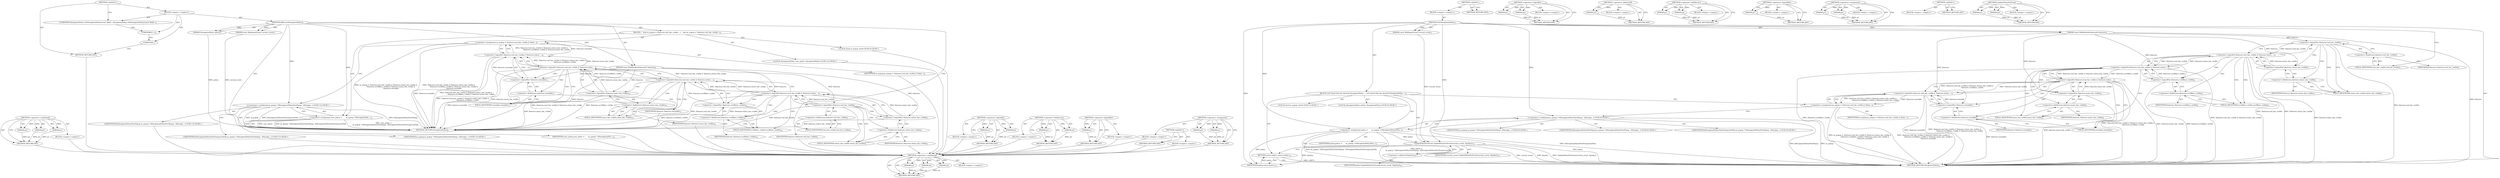 digraph "&lt;global&gt;" {
vulnerable_94 [label=<(METHOD,&lt;operator&gt;.conditional)>];
vulnerable_95 [label=<(PARAM,p1)>];
vulnerable_96 [label=<(PARAM,p2)>];
vulnerable_97 [label=<(PARAM,p3)>];
vulnerable_98 [label=<(BLOCK,&lt;empty&gt;,&lt;empty&gt;)>];
vulnerable_99 [label=<(METHOD_RETURN,ANY)>];
vulnerable_6 [label=<(METHOD,&lt;global&gt;)<SUB>1</SUB>>];
vulnerable_7 [label=<(BLOCK,&lt;empty&gt;,&lt;empty&gt;)<SUB>1</SUB>>];
vulnerable_8 [label=<(METHOD,GetNavigationPolicy)<SUB>1</SUB>>];
vulnerable_9 [label=<(PARAM,const WebInputEvent* current_event)<SUB>1</SUB>>];
vulnerable_10 [label=<(PARAM,const WebWindowFeatures&amp; features)<SUB>2</SUB>>];
vulnerable_11 [label=<(BLOCK,{
//// Check that the desired NavigationPolicy ...,{
//// Check that the desired NavigationPolicy ...)<SUB>2</SUB>>];
vulnerable_12 [label="<(LOCAL,bool as_popup: bool)<SUB>5</SUB>>"];
vulnerable_13 [label=<(&lt;operator&gt;.assignment,as_popup = !features.tool_bar_visible || !featu...)<SUB>5</SUB>>];
vulnerable_14 [label=<(IDENTIFIER,as_popup,as_popup = !features.tool_bar_visible || !featu...)<SUB>5</SUB>>];
vulnerable_15 [label=<(&lt;operator&gt;.logicalOr,!features.tool_bar_visible || !features.status_...)<SUB>5</SUB>>];
vulnerable_16 [label=<(&lt;operator&gt;.logicalOr,!features.tool_bar_visible || !features.status_...)<SUB>5</SUB>>];
vulnerable_17 [label=<(&lt;operator&gt;.logicalOr,!features.tool_bar_visible || !features.status_...)<SUB>5</SUB>>];
vulnerable_18 [label=<(&lt;operator&gt;.logicalOr,!features.tool_bar_visible || !features.status_...)<SUB>5</SUB>>];
vulnerable_19 [label=<(&lt;operator&gt;.logicalNot,!features.tool_bar_visible)<SUB>5</SUB>>];
vulnerable_20 [label=<(&lt;operator&gt;.fieldAccess,features.tool_bar_visible)<SUB>5</SUB>>];
vulnerable_21 [label=<(IDENTIFIER,features,!features.tool_bar_visible)<SUB>5</SUB>>];
vulnerable_22 [label=<(FIELD_IDENTIFIER,tool_bar_visible,tool_bar_visible)<SUB>5</SUB>>];
vulnerable_23 [label=<(&lt;operator&gt;.logicalNot,!features.status_bar_visible)<SUB>5</SUB>>];
vulnerable_24 [label=<(&lt;operator&gt;.fieldAccess,features.status_bar_visible)<SUB>5</SUB>>];
vulnerable_25 [label=<(IDENTIFIER,features,!features.status_bar_visible)<SUB>5</SUB>>];
vulnerable_26 [label=<(FIELD_IDENTIFIER,status_bar_visible,status_bar_visible)<SUB>5</SUB>>];
vulnerable_27 [label=<(&lt;operator&gt;.logicalNot,!features.scrollbars_visible)<SUB>6</SUB>>];
vulnerable_28 [label=<(&lt;operator&gt;.fieldAccess,features.scrollbars_visible)<SUB>6</SUB>>];
vulnerable_29 [label=<(IDENTIFIER,features,!features.scrollbars_visible)<SUB>6</SUB>>];
vulnerable_30 [label=<(FIELD_IDENTIFIER,scrollbars_visible,scrollbars_visible)<SUB>6</SUB>>];
vulnerable_31 [label=<(&lt;operator&gt;.logicalNot,!features.menu_bar_visible)<SUB>6</SUB>>];
vulnerable_32 [label=<(&lt;operator&gt;.fieldAccess,features.menu_bar_visible)<SUB>6</SUB>>];
vulnerable_33 [label=<(IDENTIFIER,features,!features.menu_bar_visible)<SUB>6</SUB>>];
vulnerable_34 [label=<(FIELD_IDENTIFIER,menu_bar_visible,menu_bar_visible)<SUB>6</SUB>>];
vulnerable_35 [label=<(&lt;operator&gt;.logicalNot,!features.resizable)<SUB>7</SUB>>];
vulnerable_36 [label=<(&lt;operator&gt;.fieldAccess,features.resizable)<SUB>7</SUB>>];
vulnerable_37 [label=<(IDENTIFIER,features,!features.resizable)<SUB>7</SUB>>];
vulnerable_38 [label=<(FIELD_IDENTIFIER,resizable,resizable)<SUB>7</SUB>>];
vulnerable_39 [label="<(LOCAL,NavigationPolicy policy: NavigationPolicy)<SUB>8</SUB>>"];
vulnerable_40 [label=<(&lt;operator&gt;.assignment,policy =
       as_popup ? kNavigationPolicyNew...)<SUB>8</SUB>>];
vulnerable_41 [label=<(IDENTIFIER,policy,policy =
       as_popup ? kNavigationPolicyNew...)<SUB>8</SUB>>];
vulnerable_42 [label="<(&lt;operator&gt;.conditional,as_popup ? kNavigationPolicyNewPopup : kNavigat...)<SUB>9</SUB>>"];
vulnerable_43 [label="<(IDENTIFIER,as_popup,as_popup ? kNavigationPolicyNewPopup : kNavigat...)<SUB>9</SUB>>"];
vulnerable_44 [label="<(IDENTIFIER,kNavigationPolicyNewPopup,as_popup ? kNavigationPolicyNewPopup : kNavigat...)<SUB>9</SUB>>"];
vulnerable_45 [label="<(IDENTIFIER,kNavigationPolicyNewForegroundTab,as_popup ? kNavigationPolicyNewPopup : kNavigat...)<SUB>9</SUB>>"];
vulnerable_46 [label=<(UpdatePolicyForEvent,UpdatePolicyForEvent(current_event, &amp;policy))<SUB>10</SUB>>];
vulnerable_47 [label=<(IDENTIFIER,current_event,UpdatePolicyForEvent(current_event, &amp;policy))<SUB>10</SUB>>];
vulnerable_48 [label=<(&lt;operator&gt;.addressOf,&amp;policy)<SUB>10</SUB>>];
vulnerable_49 [label=<(IDENTIFIER,policy,UpdatePolicyForEvent(current_event, &amp;policy))<SUB>10</SUB>>];
vulnerable_50 [label=<(RETURN,return policy;,return policy;)<SUB>11</SUB>>];
vulnerable_51 [label=<(IDENTIFIER,policy,return policy;)<SUB>11</SUB>>];
vulnerable_52 [label=<(METHOD_RETURN,NavigationPolicy)<SUB>1</SUB>>];
vulnerable_54 [label=<(METHOD_RETURN,ANY)<SUB>1</SUB>>];
vulnerable_80 [label=<(METHOD,&lt;operator&gt;.logicalOr)>];
vulnerable_81 [label=<(PARAM,p1)>];
vulnerable_82 [label=<(PARAM,p2)>];
vulnerable_83 [label=<(BLOCK,&lt;empty&gt;,&lt;empty&gt;)>];
vulnerable_84 [label=<(METHOD_RETURN,ANY)>];
vulnerable_105 [label=<(METHOD,&lt;operator&gt;.addressOf)>];
vulnerable_106 [label=<(PARAM,p1)>];
vulnerable_107 [label=<(BLOCK,&lt;empty&gt;,&lt;empty&gt;)>];
vulnerable_108 [label=<(METHOD_RETURN,ANY)>];
vulnerable_89 [label=<(METHOD,&lt;operator&gt;.fieldAccess)>];
vulnerable_90 [label=<(PARAM,p1)>];
vulnerable_91 [label=<(PARAM,p2)>];
vulnerable_92 [label=<(BLOCK,&lt;empty&gt;,&lt;empty&gt;)>];
vulnerable_93 [label=<(METHOD_RETURN,ANY)>];
vulnerable_85 [label=<(METHOD,&lt;operator&gt;.logicalNot)>];
vulnerable_86 [label=<(PARAM,p1)>];
vulnerable_87 [label=<(BLOCK,&lt;empty&gt;,&lt;empty&gt;)>];
vulnerable_88 [label=<(METHOD_RETURN,ANY)>];
vulnerable_75 [label=<(METHOD,&lt;operator&gt;.assignment)>];
vulnerable_76 [label=<(PARAM,p1)>];
vulnerable_77 [label=<(PARAM,p2)>];
vulnerable_78 [label=<(BLOCK,&lt;empty&gt;,&lt;empty&gt;)>];
vulnerable_79 [label=<(METHOD_RETURN,ANY)>];
vulnerable_69 [label=<(METHOD,&lt;global&gt;)<SUB>1</SUB>>];
vulnerable_70 [label=<(BLOCK,&lt;empty&gt;,&lt;empty&gt;)>];
vulnerable_71 [label=<(METHOD_RETURN,ANY)>];
vulnerable_100 [label=<(METHOD,UpdatePolicyForEvent)>];
vulnerable_101 [label=<(PARAM,p1)>];
vulnerable_102 [label=<(PARAM,p2)>];
vulnerable_103 [label=<(BLOCK,&lt;empty&gt;,&lt;empty&gt;)>];
vulnerable_104 [label=<(METHOD_RETURN,ANY)>];
fixed_92 [label=<(METHOD,&lt;operator&gt;.conditional)>];
fixed_93 [label=<(PARAM,p1)>];
fixed_94 [label=<(PARAM,p2)>];
fixed_95 [label=<(PARAM,p3)>];
fixed_96 [label=<(BLOCK,&lt;empty&gt;,&lt;empty&gt;)>];
fixed_97 [label=<(METHOD_RETURN,ANY)>];
fixed_6 [label=<(METHOD,&lt;global&gt;)<SUB>1</SUB>>];
fixed_7 [label=<(BLOCK,&lt;empty&gt;,&lt;empty&gt;)<SUB>1</SUB>>];
fixed_8 [label=<(UNKNOWN,NavigationPolicy GetNavigationPolicy(const WebI...,NavigationPolicy GetNavigationPolicy(const WebI...)<SUB>1</SUB>>];
fixed_9 [label=<(UNKNOWN,},})<SUB>2</SUB>>];
fixed_10 [label=<(METHOD,EffectiveNavigationPolicy)<SUB>6</SUB>>];
fixed_11 [label=<(PARAM,NavigationPolicy policy)<SUB>6</SUB>>];
fixed_12 [label=<(PARAM,const WebInputEvent* current_event)<SUB>7</SUB>>];
fixed_13 [label=<(PARAM,const WebWindowFeatures&amp; features)<SUB>8</SUB>>];
fixed_14 [label=<(BLOCK,{
   bool as_popup = !features.tool_bar_visible...,{
   bool as_popup = !features.tool_bar_visible...)<SUB>8</SUB>>];
fixed_15 [label="<(LOCAL,bool as_popup: bool)<SUB>9</SUB>>"];
fixed_16 [label=<(&lt;operator&gt;.assignment,as_popup = !features.tool_bar_visible || !featu...)<SUB>9</SUB>>];
fixed_17 [label=<(IDENTIFIER,as_popup,as_popup = !features.tool_bar_visible || !featu...)<SUB>9</SUB>>];
fixed_18 [label=<(&lt;operator&gt;.logicalOr,!features.tool_bar_visible || !features.status_...)<SUB>9</SUB>>];
fixed_19 [label=<(&lt;operator&gt;.logicalOr,!features.tool_bar_visible || !features.status_...)<SUB>9</SUB>>];
fixed_20 [label=<(&lt;operator&gt;.logicalOr,!features.tool_bar_visible || !features.status_...)<SUB>9</SUB>>];
fixed_21 [label=<(&lt;operator&gt;.logicalOr,!features.tool_bar_visible || !features.status_...)<SUB>9</SUB>>];
fixed_22 [label=<(&lt;operator&gt;.logicalNot,!features.tool_bar_visible)<SUB>9</SUB>>];
fixed_23 [label=<(&lt;operator&gt;.fieldAccess,features.tool_bar_visible)<SUB>9</SUB>>];
fixed_24 [label=<(IDENTIFIER,features,!features.tool_bar_visible)<SUB>9</SUB>>];
fixed_25 [label=<(FIELD_IDENTIFIER,tool_bar_visible,tool_bar_visible)<SUB>9</SUB>>];
fixed_26 [label=<(&lt;operator&gt;.logicalNot,!features.status_bar_visible)<SUB>9</SUB>>];
fixed_27 [label=<(&lt;operator&gt;.fieldAccess,features.status_bar_visible)<SUB>9</SUB>>];
fixed_28 [label=<(IDENTIFIER,features,!features.status_bar_visible)<SUB>9</SUB>>];
fixed_29 [label=<(FIELD_IDENTIFIER,status_bar_visible,status_bar_visible)<SUB>9</SUB>>];
fixed_30 [label=<(&lt;operator&gt;.logicalNot,!features.scrollbars_visible)<SUB>10</SUB>>];
fixed_31 [label=<(&lt;operator&gt;.fieldAccess,features.scrollbars_visible)<SUB>10</SUB>>];
fixed_32 [label=<(IDENTIFIER,features,!features.scrollbars_visible)<SUB>10</SUB>>];
fixed_33 [label=<(FIELD_IDENTIFIER,scrollbars_visible,scrollbars_visible)<SUB>10</SUB>>];
fixed_34 [label=<(&lt;operator&gt;.logicalNot,!features.menu_bar_visible)<SUB>10</SUB>>];
fixed_35 [label=<(&lt;operator&gt;.fieldAccess,features.menu_bar_visible)<SUB>10</SUB>>];
fixed_36 [label=<(IDENTIFIER,features,!features.menu_bar_visible)<SUB>10</SUB>>];
fixed_37 [label=<(FIELD_IDENTIFIER,menu_bar_visible,menu_bar_visible)<SUB>10</SUB>>];
fixed_38 [label=<(&lt;operator&gt;.logicalNot,!features.resizable)<SUB>11</SUB>>];
fixed_39 [label=<(&lt;operator&gt;.fieldAccess,features.resizable)<SUB>11</SUB>>];
fixed_40 [label=<(IDENTIFIER,features,!features.resizable)<SUB>11</SUB>>];
fixed_41 [label=<(FIELD_IDENTIFIER,resizable,resizable)<SUB>11</SUB>>];
fixed_42 [label="<(LOCAL,NavigationPolicy user_policy: NavigationPolicy)<SUB>12</SUB>>"];
fixed_43 [label=<(&lt;operator&gt;.assignment,user_policy =
       as_popup ? kNavigationPoli...)<SUB>12</SUB>>];
fixed_44 [label=<(IDENTIFIER,user_policy,user_policy =
       as_popup ? kNavigationPoli...)<SUB>12</SUB>>];
fixed_45 [label="<(&lt;operator&gt;.conditional,as_popup ? kNavigationPolicyNewPopup : kNavigat...)<SUB>13</SUB>>"];
fixed_46 [label="<(IDENTIFIER,as_popup,as_popup ? kNavigationPolicyNewPopup : kNavigat...)<SUB>13</SUB>>"];
fixed_47 [label="<(IDENTIFIER,kNavigationPolicyNewPopup,as_popup ? kNavigationPolicyNewPopup : kNavigat...)<SUB>13</SUB>>"];
fixed_48 [label="<(IDENTIFIER,kNavigationPolicyNewForegroundTab,as_popup ? kNavigationPolicyNewPopup : kNavigat...)<SUB>13</SUB>>"];
fixed_49 [label=<(METHOD_RETURN,NavigationPolicy)<SUB>6</SUB>>];
fixed_51 [label=<(UNKNOWN,,)>];
fixed_52 [label=<(METHOD_RETURN,ANY)<SUB>1</SUB>>];
fixed_78 [label=<(METHOD,&lt;operator&gt;.logicalOr)>];
fixed_79 [label=<(PARAM,p1)>];
fixed_80 [label=<(PARAM,p2)>];
fixed_81 [label=<(BLOCK,&lt;empty&gt;,&lt;empty&gt;)>];
fixed_82 [label=<(METHOD_RETURN,ANY)>];
fixed_87 [label=<(METHOD,&lt;operator&gt;.fieldAccess)>];
fixed_88 [label=<(PARAM,p1)>];
fixed_89 [label=<(PARAM,p2)>];
fixed_90 [label=<(BLOCK,&lt;empty&gt;,&lt;empty&gt;)>];
fixed_91 [label=<(METHOD_RETURN,ANY)>];
fixed_83 [label=<(METHOD,&lt;operator&gt;.logicalNot)>];
fixed_84 [label=<(PARAM,p1)>];
fixed_85 [label=<(BLOCK,&lt;empty&gt;,&lt;empty&gt;)>];
fixed_86 [label=<(METHOD_RETURN,ANY)>];
fixed_73 [label=<(METHOD,&lt;operator&gt;.assignment)>];
fixed_74 [label=<(PARAM,p1)>];
fixed_75 [label=<(PARAM,p2)>];
fixed_76 [label=<(BLOCK,&lt;empty&gt;,&lt;empty&gt;)>];
fixed_77 [label=<(METHOD_RETURN,ANY)>];
fixed_67 [label=<(METHOD,&lt;global&gt;)<SUB>1</SUB>>];
fixed_68 [label=<(BLOCK,&lt;empty&gt;,&lt;empty&gt;)>];
fixed_69 [label=<(METHOD_RETURN,ANY)>];
vulnerable_94 -> vulnerable_95  [key=0, label="AST: "];
vulnerable_94 -> vulnerable_95  [key=1, label="DDG: "];
vulnerable_94 -> vulnerable_98  [key=0, label="AST: "];
vulnerable_94 -> vulnerable_96  [key=0, label="AST: "];
vulnerable_94 -> vulnerable_96  [key=1, label="DDG: "];
vulnerable_94 -> vulnerable_99  [key=0, label="AST: "];
vulnerable_94 -> vulnerable_99  [key=1, label="CFG: "];
vulnerable_94 -> vulnerable_97  [key=0, label="AST: "];
vulnerable_94 -> vulnerable_97  [key=1, label="DDG: "];
vulnerable_95 -> vulnerable_99  [key=0, label="DDG: p1"];
vulnerable_96 -> vulnerable_99  [key=0, label="DDG: p2"];
vulnerable_97 -> vulnerable_99  [key=0, label="DDG: p3"];
vulnerable_6 -> vulnerable_7  [key=0, label="AST: "];
vulnerable_6 -> vulnerable_54  [key=0, label="AST: "];
vulnerable_6 -> vulnerable_54  [key=1, label="CFG: "];
vulnerable_7 -> vulnerable_8  [key=0, label="AST: "];
vulnerable_8 -> vulnerable_9  [key=0, label="AST: "];
vulnerable_8 -> vulnerable_9  [key=1, label="DDG: "];
vulnerable_8 -> vulnerable_10  [key=0, label="AST: "];
vulnerable_8 -> vulnerable_10  [key=1, label="DDG: "];
vulnerable_8 -> vulnerable_11  [key=0, label="AST: "];
vulnerable_8 -> vulnerable_52  [key=0, label="AST: "];
vulnerable_8 -> vulnerable_22  [key=0, label="CFG: "];
vulnerable_8 -> vulnerable_40  [key=0, label="DDG: "];
vulnerable_8 -> vulnerable_46  [key=0, label="DDG: "];
vulnerable_8 -> vulnerable_51  [key=0, label="DDG: "];
vulnerable_8 -> vulnerable_42  [key=0, label="DDG: "];
vulnerable_9 -> vulnerable_46  [key=0, label="DDG: current_event"];
vulnerable_10 -> vulnerable_52  [key=0, label="DDG: features"];
vulnerable_10 -> vulnerable_35  [key=0, label="DDG: features"];
vulnerable_10 -> vulnerable_31  [key=0, label="DDG: features"];
vulnerable_10 -> vulnerable_27  [key=0, label="DDG: features"];
vulnerable_10 -> vulnerable_19  [key=0, label="DDG: features"];
vulnerable_10 -> vulnerable_23  [key=0, label="DDG: features"];
vulnerable_11 -> vulnerable_12  [key=0, label="AST: "];
vulnerable_11 -> vulnerable_13  [key=0, label="AST: "];
vulnerable_11 -> vulnerable_39  [key=0, label="AST: "];
vulnerable_11 -> vulnerable_40  [key=0, label="AST: "];
vulnerable_11 -> vulnerable_46  [key=0, label="AST: "];
vulnerable_11 -> vulnerable_50  [key=0, label="AST: "];
vulnerable_13 -> vulnerable_14  [key=0, label="AST: "];
vulnerable_13 -> vulnerable_15  [key=0, label="AST: "];
vulnerable_13 -> vulnerable_42  [key=0, label="CFG: "];
vulnerable_13 -> vulnerable_52  [key=0, label="DDG: !features.tool_bar_visible || !features.status_bar_visible ||
                   !features.scrollbars_visible || !features.menu_bar_visible ||
                   !features.resizable"];
vulnerable_13 -> vulnerable_52  [key=1, label="DDG: as_popup = !features.tool_bar_visible || !features.status_bar_visible ||
                   !features.scrollbars_visible || !features.menu_bar_visible ||
                   !features.resizable"];
vulnerable_15 -> vulnerable_16  [key=0, label="AST: "];
vulnerable_15 -> vulnerable_35  [key=0, label="AST: "];
vulnerable_15 -> vulnerable_13  [key=0, label="CFG: "];
vulnerable_15 -> vulnerable_13  [key=1, label="DDG: !features.tool_bar_visible || !features.status_bar_visible ||
                   !features.scrollbars_visible || !features.menu_bar_visible"];
vulnerable_15 -> vulnerable_13  [key=2, label="DDG: !features.resizable"];
vulnerable_15 -> vulnerable_52  [key=0, label="DDG: !features.tool_bar_visible || !features.status_bar_visible ||
                   !features.scrollbars_visible || !features.menu_bar_visible"];
vulnerable_15 -> vulnerable_52  [key=1, label="DDG: !features.resizable"];
vulnerable_16 -> vulnerable_17  [key=0, label="AST: "];
vulnerable_16 -> vulnerable_31  [key=0, label="AST: "];
vulnerable_16 -> vulnerable_15  [key=0, label="CFG: "];
vulnerable_16 -> vulnerable_15  [key=1, label="DDG: !features.tool_bar_visible || !features.status_bar_visible ||
                   !features.scrollbars_visible"];
vulnerable_16 -> vulnerable_15  [key=2, label="DDG: !features.menu_bar_visible"];
vulnerable_16 -> vulnerable_38  [key=0, label="CFG: "];
vulnerable_16 -> vulnerable_38  [key=1, label="CDG: "];
vulnerable_16 -> vulnerable_52  [key=0, label="DDG: !features.tool_bar_visible || !features.status_bar_visible ||
                   !features.scrollbars_visible"];
vulnerable_16 -> vulnerable_52  [key=1, label="DDG: !features.menu_bar_visible"];
vulnerable_16 -> vulnerable_36  [key=0, label="CDG: "];
vulnerable_16 -> vulnerable_35  [key=0, label="CDG: "];
vulnerable_17 -> vulnerable_18  [key=0, label="AST: "];
vulnerable_17 -> vulnerable_27  [key=0, label="AST: "];
vulnerable_17 -> vulnerable_16  [key=0, label="CFG: "];
vulnerable_17 -> vulnerable_16  [key=1, label="DDG: !features.tool_bar_visible || !features.status_bar_visible"];
vulnerable_17 -> vulnerable_16  [key=2, label="DDG: !features.scrollbars_visible"];
vulnerable_17 -> vulnerable_34  [key=0, label="CFG: "];
vulnerable_17 -> vulnerable_34  [key=1, label="CDG: "];
vulnerable_17 -> vulnerable_52  [key=0, label="DDG: !features.tool_bar_visible || !features.status_bar_visible"];
vulnerable_17 -> vulnerable_52  [key=1, label="DDG: !features.scrollbars_visible"];
vulnerable_17 -> vulnerable_32  [key=0, label="CDG: "];
vulnerable_17 -> vulnerable_31  [key=0, label="CDG: "];
vulnerable_18 -> vulnerable_19  [key=0, label="AST: "];
vulnerable_18 -> vulnerable_23  [key=0, label="AST: "];
vulnerable_18 -> vulnerable_17  [key=0, label="CFG: "];
vulnerable_18 -> vulnerable_17  [key=1, label="DDG: !features.tool_bar_visible"];
vulnerable_18 -> vulnerable_17  [key=2, label="DDG: !features.status_bar_visible"];
vulnerable_18 -> vulnerable_30  [key=0, label="CFG: "];
vulnerable_18 -> vulnerable_30  [key=1, label="CDG: "];
vulnerable_18 -> vulnerable_52  [key=0, label="DDG: !features.tool_bar_visible"];
vulnerable_18 -> vulnerable_52  [key=1, label="DDG: !features.status_bar_visible"];
vulnerable_18 -> vulnerable_28  [key=0, label="CDG: "];
vulnerable_18 -> vulnerable_27  [key=0, label="CDG: "];
vulnerable_19 -> vulnerable_20  [key=0, label="AST: "];
vulnerable_19 -> vulnerable_18  [key=0, label="CFG: "];
vulnerable_19 -> vulnerable_18  [key=1, label="DDG: features.tool_bar_visible"];
vulnerable_19 -> vulnerable_26  [key=0, label="CFG: "];
vulnerable_19 -> vulnerable_26  [key=1, label="CDG: "];
vulnerable_19 -> vulnerable_52  [key=0, label="DDG: features.tool_bar_visible"];
vulnerable_19 -> vulnerable_24  [key=0, label="CDG: "];
vulnerable_19 -> vulnerable_23  [key=0, label="CDG: "];
vulnerable_20 -> vulnerable_21  [key=0, label="AST: "];
vulnerable_20 -> vulnerable_22  [key=0, label="AST: "];
vulnerable_20 -> vulnerable_19  [key=0, label="CFG: "];
vulnerable_22 -> vulnerable_20  [key=0, label="CFG: "];
vulnerable_23 -> vulnerable_24  [key=0, label="AST: "];
vulnerable_23 -> vulnerable_18  [key=0, label="CFG: "];
vulnerable_23 -> vulnerable_18  [key=1, label="DDG: features.status_bar_visible"];
vulnerable_23 -> vulnerable_52  [key=0, label="DDG: features.status_bar_visible"];
vulnerable_24 -> vulnerable_25  [key=0, label="AST: "];
vulnerable_24 -> vulnerable_26  [key=0, label="AST: "];
vulnerable_24 -> vulnerable_23  [key=0, label="CFG: "];
vulnerable_26 -> vulnerable_24  [key=0, label="CFG: "];
vulnerable_27 -> vulnerable_28  [key=0, label="AST: "];
vulnerable_27 -> vulnerable_17  [key=0, label="CFG: "];
vulnerable_27 -> vulnerable_17  [key=1, label="DDG: features.scrollbars_visible"];
vulnerable_27 -> vulnerable_52  [key=0, label="DDG: features.scrollbars_visible"];
vulnerable_28 -> vulnerable_29  [key=0, label="AST: "];
vulnerable_28 -> vulnerable_30  [key=0, label="AST: "];
vulnerable_28 -> vulnerable_27  [key=0, label="CFG: "];
vulnerable_30 -> vulnerable_28  [key=0, label="CFG: "];
vulnerable_31 -> vulnerable_32  [key=0, label="AST: "];
vulnerable_31 -> vulnerable_16  [key=0, label="CFG: "];
vulnerable_31 -> vulnerable_16  [key=1, label="DDG: features.menu_bar_visible"];
vulnerable_31 -> vulnerable_52  [key=0, label="DDG: features.menu_bar_visible"];
vulnerable_32 -> vulnerable_33  [key=0, label="AST: "];
vulnerable_32 -> vulnerable_34  [key=0, label="AST: "];
vulnerable_32 -> vulnerable_31  [key=0, label="CFG: "];
vulnerable_34 -> vulnerable_32  [key=0, label="CFG: "];
vulnerable_35 -> vulnerable_36  [key=0, label="AST: "];
vulnerable_35 -> vulnerable_15  [key=0, label="CFG: "];
vulnerable_35 -> vulnerable_15  [key=1, label="DDG: features.resizable"];
vulnerable_35 -> vulnerable_52  [key=0, label="DDG: features.resizable"];
vulnerable_36 -> vulnerable_37  [key=0, label="AST: "];
vulnerable_36 -> vulnerable_38  [key=0, label="AST: "];
vulnerable_36 -> vulnerable_35  [key=0, label="CFG: "];
vulnerable_38 -> vulnerable_36  [key=0, label="CFG: "];
vulnerable_40 -> vulnerable_41  [key=0, label="AST: "];
vulnerable_40 -> vulnerable_42  [key=0, label="AST: "];
vulnerable_40 -> vulnerable_48  [key=0, label="CFG: "];
vulnerable_40 -> vulnerable_52  [key=0, label="DDG: policy"];
vulnerable_40 -> vulnerable_52  [key=1, label="DDG: as_popup ? kNavigationPolicyNewPopup : kNavigationPolicyNewForegroundTab"];
vulnerable_40 -> vulnerable_52  [key=2, label="DDG: policy =
       as_popup ? kNavigationPolicyNewPopup : kNavigationPolicyNewForegroundTab"];
vulnerable_40 -> vulnerable_46  [key=0, label="DDG: policy"];
vulnerable_40 -> vulnerable_51  [key=0, label="DDG: policy"];
vulnerable_42 -> vulnerable_43  [key=0, label="AST: "];
vulnerable_42 -> vulnerable_44  [key=0, label="AST: "];
vulnerable_42 -> vulnerable_45  [key=0, label="AST: "];
vulnerable_42 -> vulnerable_40  [key=0, label="CFG: "];
vulnerable_42 -> vulnerable_52  [key=0, label="DDG: as_popup"];
vulnerable_42 -> vulnerable_52  [key=1, label="DDG: kNavigationPolicyNewForegroundTab"];
vulnerable_42 -> vulnerable_52  [key=2, label="DDG: kNavigationPolicyNewPopup"];
vulnerable_46 -> vulnerable_47  [key=0, label="AST: "];
vulnerable_46 -> vulnerable_48  [key=0, label="AST: "];
vulnerable_46 -> vulnerable_50  [key=0, label="CFG: "];
vulnerable_46 -> vulnerable_52  [key=0, label="DDG: current_event"];
vulnerable_46 -> vulnerable_52  [key=1, label="DDG: &amp;policy"];
vulnerable_46 -> vulnerable_52  [key=2, label="DDG: UpdatePolicyForEvent(current_event, &amp;policy)"];
vulnerable_46 -> vulnerable_51  [key=0, label="DDG: &amp;policy"];
vulnerable_48 -> vulnerable_49  [key=0, label="AST: "];
vulnerable_48 -> vulnerable_46  [key=0, label="CFG: "];
vulnerable_50 -> vulnerable_51  [key=0, label="AST: "];
vulnerable_50 -> vulnerable_52  [key=0, label="CFG: "];
vulnerable_50 -> vulnerable_52  [key=1, label="DDG: &lt;RET&gt;"];
vulnerable_51 -> vulnerable_50  [key=0, label="DDG: policy"];
vulnerable_80 -> vulnerable_81  [key=0, label="AST: "];
vulnerable_80 -> vulnerable_81  [key=1, label="DDG: "];
vulnerable_80 -> vulnerable_83  [key=0, label="AST: "];
vulnerable_80 -> vulnerable_82  [key=0, label="AST: "];
vulnerable_80 -> vulnerable_82  [key=1, label="DDG: "];
vulnerable_80 -> vulnerable_84  [key=0, label="AST: "];
vulnerable_80 -> vulnerable_84  [key=1, label="CFG: "];
vulnerable_81 -> vulnerable_84  [key=0, label="DDG: p1"];
vulnerable_82 -> vulnerable_84  [key=0, label="DDG: p2"];
vulnerable_105 -> vulnerable_106  [key=0, label="AST: "];
vulnerable_105 -> vulnerable_106  [key=1, label="DDG: "];
vulnerable_105 -> vulnerable_107  [key=0, label="AST: "];
vulnerable_105 -> vulnerable_108  [key=0, label="AST: "];
vulnerable_105 -> vulnerable_108  [key=1, label="CFG: "];
vulnerable_106 -> vulnerable_108  [key=0, label="DDG: p1"];
vulnerable_89 -> vulnerable_90  [key=0, label="AST: "];
vulnerable_89 -> vulnerable_90  [key=1, label="DDG: "];
vulnerable_89 -> vulnerable_92  [key=0, label="AST: "];
vulnerable_89 -> vulnerable_91  [key=0, label="AST: "];
vulnerable_89 -> vulnerable_91  [key=1, label="DDG: "];
vulnerable_89 -> vulnerable_93  [key=0, label="AST: "];
vulnerable_89 -> vulnerable_93  [key=1, label="CFG: "];
vulnerable_90 -> vulnerable_93  [key=0, label="DDG: p1"];
vulnerable_91 -> vulnerable_93  [key=0, label="DDG: p2"];
vulnerable_85 -> vulnerable_86  [key=0, label="AST: "];
vulnerable_85 -> vulnerable_86  [key=1, label="DDG: "];
vulnerable_85 -> vulnerable_87  [key=0, label="AST: "];
vulnerable_85 -> vulnerable_88  [key=0, label="AST: "];
vulnerable_85 -> vulnerable_88  [key=1, label="CFG: "];
vulnerable_86 -> vulnerable_88  [key=0, label="DDG: p1"];
vulnerable_75 -> vulnerable_76  [key=0, label="AST: "];
vulnerable_75 -> vulnerable_76  [key=1, label="DDG: "];
vulnerable_75 -> vulnerable_78  [key=0, label="AST: "];
vulnerable_75 -> vulnerable_77  [key=0, label="AST: "];
vulnerable_75 -> vulnerable_77  [key=1, label="DDG: "];
vulnerable_75 -> vulnerable_79  [key=0, label="AST: "];
vulnerable_75 -> vulnerable_79  [key=1, label="CFG: "];
vulnerable_76 -> vulnerable_79  [key=0, label="DDG: p1"];
vulnerable_77 -> vulnerable_79  [key=0, label="DDG: p2"];
vulnerable_69 -> vulnerable_70  [key=0, label="AST: "];
vulnerable_69 -> vulnerable_71  [key=0, label="AST: "];
vulnerable_69 -> vulnerable_71  [key=1, label="CFG: "];
vulnerable_100 -> vulnerable_101  [key=0, label="AST: "];
vulnerable_100 -> vulnerable_101  [key=1, label="DDG: "];
vulnerable_100 -> vulnerable_103  [key=0, label="AST: "];
vulnerable_100 -> vulnerable_102  [key=0, label="AST: "];
vulnerable_100 -> vulnerable_102  [key=1, label="DDG: "];
vulnerable_100 -> vulnerable_104  [key=0, label="AST: "];
vulnerable_100 -> vulnerable_104  [key=1, label="CFG: "];
vulnerable_101 -> vulnerable_104  [key=0, label="DDG: p1"];
vulnerable_102 -> vulnerable_104  [key=0, label="DDG: p2"];
fixed_92 -> fixed_93  [key=0, label="AST: "];
fixed_92 -> fixed_93  [key=1, label="DDG: "];
fixed_92 -> fixed_96  [key=0, label="AST: "];
fixed_92 -> fixed_94  [key=0, label="AST: "];
fixed_92 -> fixed_94  [key=1, label="DDG: "];
fixed_92 -> fixed_97  [key=0, label="AST: "];
fixed_92 -> fixed_97  [key=1, label="CFG: "];
fixed_92 -> fixed_95  [key=0, label="AST: "];
fixed_92 -> fixed_95  [key=1, label="DDG: "];
fixed_93 -> fixed_97  [key=0, label="DDG: p1"];
fixed_94 -> fixed_97  [key=0, label="DDG: p2"];
fixed_95 -> fixed_97  [key=0, label="DDG: p3"];
fixed_96 -> vulnerable_94  [key=0];
fixed_97 -> vulnerable_94  [key=0];
fixed_6 -> fixed_7  [key=0, label="AST: "];
fixed_6 -> fixed_52  [key=0, label="AST: "];
fixed_6 -> fixed_8  [key=0, label="CFG: "];
fixed_7 -> fixed_8  [key=0, label="AST: "];
fixed_7 -> fixed_9  [key=0, label="AST: "];
fixed_7 -> fixed_10  [key=0, label="AST: "];
fixed_7 -> fixed_51  [key=0, label="AST: "];
fixed_8 -> fixed_9  [key=0, label="CFG: "];
fixed_9 -> fixed_51  [key=0, label="CFG: "];
fixed_10 -> fixed_11  [key=0, label="AST: "];
fixed_10 -> fixed_11  [key=1, label="DDG: "];
fixed_10 -> fixed_12  [key=0, label="AST: "];
fixed_10 -> fixed_12  [key=1, label="DDG: "];
fixed_10 -> fixed_13  [key=0, label="AST: "];
fixed_10 -> fixed_13  [key=1, label="DDG: "];
fixed_10 -> fixed_14  [key=0, label="AST: "];
fixed_10 -> fixed_49  [key=0, label="AST: "];
fixed_10 -> fixed_25  [key=0, label="CFG: "];
fixed_10 -> fixed_43  [key=0, label="DDG: "];
fixed_10 -> fixed_45  [key=0, label="DDG: "];
fixed_11 -> fixed_49  [key=0, label="DDG: policy"];
fixed_12 -> fixed_49  [key=0, label="DDG: current_event"];
fixed_13 -> fixed_49  [key=0, label="DDG: features"];
fixed_13 -> fixed_38  [key=0, label="DDG: features"];
fixed_13 -> fixed_34  [key=0, label="DDG: features"];
fixed_13 -> fixed_30  [key=0, label="DDG: features"];
fixed_13 -> fixed_22  [key=0, label="DDG: features"];
fixed_13 -> fixed_26  [key=0, label="DDG: features"];
fixed_14 -> fixed_15  [key=0, label="AST: "];
fixed_14 -> fixed_16  [key=0, label="AST: "];
fixed_14 -> fixed_42  [key=0, label="AST: "];
fixed_14 -> fixed_43  [key=0, label="AST: "];
fixed_15 -> vulnerable_94  [key=0];
fixed_16 -> fixed_17  [key=0, label="AST: "];
fixed_16 -> fixed_18  [key=0, label="AST: "];
fixed_16 -> fixed_45  [key=0, label="CFG: "];
fixed_16 -> fixed_49  [key=0, label="DDG: !features.tool_bar_visible || !features.status_bar_visible ||
                   !features.scrollbars_visible || !features.menu_bar_visible ||
                   !features.resizable"];
fixed_16 -> fixed_49  [key=1, label="DDG: as_popup = !features.tool_bar_visible || !features.status_bar_visible ||
                   !features.scrollbars_visible || !features.menu_bar_visible ||
                   !features.resizable"];
fixed_17 -> vulnerable_94  [key=0];
fixed_18 -> fixed_19  [key=0, label="AST: "];
fixed_18 -> fixed_38  [key=0, label="AST: "];
fixed_18 -> fixed_16  [key=0, label="CFG: "];
fixed_18 -> fixed_16  [key=1, label="DDG: !features.tool_bar_visible || !features.status_bar_visible ||
                   !features.scrollbars_visible || !features.menu_bar_visible"];
fixed_18 -> fixed_16  [key=2, label="DDG: !features.resizable"];
fixed_18 -> fixed_49  [key=0, label="DDG: !features.tool_bar_visible || !features.status_bar_visible ||
                   !features.scrollbars_visible || !features.menu_bar_visible"];
fixed_18 -> fixed_49  [key=1, label="DDG: !features.resizable"];
fixed_19 -> fixed_20  [key=0, label="AST: "];
fixed_19 -> fixed_34  [key=0, label="AST: "];
fixed_19 -> fixed_18  [key=0, label="CFG: "];
fixed_19 -> fixed_18  [key=1, label="DDG: !features.tool_bar_visible || !features.status_bar_visible ||
                   !features.scrollbars_visible"];
fixed_19 -> fixed_18  [key=2, label="DDG: !features.menu_bar_visible"];
fixed_19 -> fixed_41  [key=0, label="CFG: "];
fixed_19 -> fixed_41  [key=1, label="CDG: "];
fixed_19 -> fixed_49  [key=0, label="DDG: !features.tool_bar_visible || !features.status_bar_visible ||
                   !features.scrollbars_visible"];
fixed_19 -> fixed_49  [key=1, label="DDG: !features.menu_bar_visible"];
fixed_19 -> fixed_38  [key=0, label="CDG: "];
fixed_19 -> fixed_39  [key=0, label="CDG: "];
fixed_20 -> fixed_21  [key=0, label="AST: "];
fixed_20 -> fixed_30  [key=0, label="AST: "];
fixed_20 -> fixed_19  [key=0, label="CFG: "];
fixed_20 -> fixed_19  [key=1, label="DDG: !features.tool_bar_visible || !features.status_bar_visible"];
fixed_20 -> fixed_19  [key=2, label="DDG: !features.scrollbars_visible"];
fixed_20 -> fixed_37  [key=0, label="CFG: "];
fixed_20 -> fixed_37  [key=1, label="CDG: "];
fixed_20 -> fixed_49  [key=0, label="DDG: !features.tool_bar_visible || !features.status_bar_visible"];
fixed_20 -> fixed_49  [key=1, label="DDG: !features.scrollbars_visible"];
fixed_20 -> fixed_34  [key=0, label="CDG: "];
fixed_20 -> fixed_35  [key=0, label="CDG: "];
fixed_21 -> fixed_22  [key=0, label="AST: "];
fixed_21 -> fixed_26  [key=0, label="AST: "];
fixed_21 -> fixed_20  [key=0, label="CFG: "];
fixed_21 -> fixed_20  [key=1, label="DDG: !features.tool_bar_visible"];
fixed_21 -> fixed_20  [key=2, label="DDG: !features.status_bar_visible"];
fixed_21 -> fixed_33  [key=0, label="CFG: "];
fixed_21 -> fixed_33  [key=1, label="CDG: "];
fixed_21 -> fixed_49  [key=0, label="DDG: !features.tool_bar_visible"];
fixed_21 -> fixed_49  [key=1, label="DDG: !features.status_bar_visible"];
fixed_21 -> fixed_30  [key=0, label="CDG: "];
fixed_21 -> fixed_31  [key=0, label="CDG: "];
fixed_22 -> fixed_23  [key=0, label="AST: "];
fixed_22 -> fixed_21  [key=0, label="CFG: "];
fixed_22 -> fixed_21  [key=1, label="DDG: features.tool_bar_visible"];
fixed_22 -> fixed_29  [key=0, label="CFG: "];
fixed_22 -> fixed_29  [key=1, label="CDG: "];
fixed_22 -> fixed_49  [key=0, label="DDG: features.tool_bar_visible"];
fixed_22 -> fixed_26  [key=0, label="CDG: "];
fixed_22 -> fixed_27  [key=0, label="CDG: "];
fixed_23 -> fixed_24  [key=0, label="AST: "];
fixed_23 -> fixed_25  [key=0, label="AST: "];
fixed_23 -> fixed_22  [key=0, label="CFG: "];
fixed_24 -> vulnerable_94  [key=0];
fixed_25 -> fixed_23  [key=0, label="CFG: "];
fixed_26 -> fixed_27  [key=0, label="AST: "];
fixed_26 -> fixed_21  [key=0, label="CFG: "];
fixed_26 -> fixed_21  [key=1, label="DDG: features.status_bar_visible"];
fixed_26 -> fixed_49  [key=0, label="DDG: features.status_bar_visible"];
fixed_27 -> fixed_28  [key=0, label="AST: "];
fixed_27 -> fixed_29  [key=0, label="AST: "];
fixed_27 -> fixed_26  [key=0, label="CFG: "];
fixed_28 -> vulnerable_94  [key=0];
fixed_29 -> fixed_27  [key=0, label="CFG: "];
fixed_30 -> fixed_31  [key=0, label="AST: "];
fixed_30 -> fixed_20  [key=0, label="CFG: "];
fixed_30 -> fixed_20  [key=1, label="DDG: features.scrollbars_visible"];
fixed_30 -> fixed_49  [key=0, label="DDG: features.scrollbars_visible"];
fixed_31 -> fixed_32  [key=0, label="AST: "];
fixed_31 -> fixed_33  [key=0, label="AST: "];
fixed_31 -> fixed_30  [key=0, label="CFG: "];
fixed_32 -> vulnerable_94  [key=0];
fixed_33 -> fixed_31  [key=0, label="CFG: "];
fixed_34 -> fixed_35  [key=0, label="AST: "];
fixed_34 -> fixed_19  [key=0, label="CFG: "];
fixed_34 -> fixed_19  [key=1, label="DDG: features.menu_bar_visible"];
fixed_34 -> fixed_49  [key=0, label="DDG: features.menu_bar_visible"];
fixed_35 -> fixed_36  [key=0, label="AST: "];
fixed_35 -> fixed_37  [key=0, label="AST: "];
fixed_35 -> fixed_34  [key=0, label="CFG: "];
fixed_36 -> vulnerable_94  [key=0];
fixed_37 -> fixed_35  [key=0, label="CFG: "];
fixed_38 -> fixed_39  [key=0, label="AST: "];
fixed_38 -> fixed_18  [key=0, label="CFG: "];
fixed_38 -> fixed_18  [key=1, label="DDG: features.resizable"];
fixed_38 -> fixed_49  [key=0, label="DDG: features.resizable"];
fixed_39 -> fixed_40  [key=0, label="AST: "];
fixed_39 -> fixed_41  [key=0, label="AST: "];
fixed_39 -> fixed_38  [key=0, label="CFG: "];
fixed_40 -> vulnerable_94  [key=0];
fixed_41 -> fixed_39  [key=0, label="CFG: "];
fixed_42 -> vulnerable_94  [key=0];
fixed_43 -> fixed_44  [key=0, label="AST: "];
fixed_43 -> fixed_45  [key=0, label="AST: "];
fixed_43 -> fixed_49  [key=0, label="CFG: "];
fixed_43 -> fixed_49  [key=1, label="DDG: user_policy"];
fixed_43 -> fixed_49  [key=2, label="DDG: as_popup ? kNavigationPolicyNewPopup : kNavigationPolicyNewForegroundTab"];
fixed_43 -> fixed_49  [key=3, label="DDG: user_policy =
       as_popup ? kNavigationPolicyNewPopup : kNavigationPolicyNewForegroundTab"];
fixed_44 -> vulnerable_94  [key=0];
fixed_45 -> fixed_46  [key=0, label="AST: "];
fixed_45 -> fixed_47  [key=0, label="AST: "];
fixed_45 -> fixed_48  [key=0, label="AST: "];
fixed_45 -> fixed_43  [key=0, label="CFG: "];
fixed_45 -> fixed_49  [key=0, label="DDG: as_popup"];
fixed_45 -> fixed_49  [key=1, label="DDG: kNavigationPolicyNewForegroundTab"];
fixed_45 -> fixed_49  [key=2, label="DDG: kNavigationPolicyNewPopup"];
fixed_46 -> vulnerable_94  [key=0];
fixed_47 -> vulnerable_94  [key=0];
fixed_48 -> vulnerable_94  [key=0];
fixed_49 -> vulnerable_94  [key=0];
fixed_51 -> fixed_52  [key=0, label="CFG: "];
fixed_52 -> vulnerable_94  [key=0];
fixed_78 -> fixed_79  [key=0, label="AST: "];
fixed_78 -> fixed_79  [key=1, label="DDG: "];
fixed_78 -> fixed_81  [key=0, label="AST: "];
fixed_78 -> fixed_80  [key=0, label="AST: "];
fixed_78 -> fixed_80  [key=1, label="DDG: "];
fixed_78 -> fixed_82  [key=0, label="AST: "];
fixed_78 -> fixed_82  [key=1, label="CFG: "];
fixed_79 -> fixed_82  [key=0, label="DDG: p1"];
fixed_80 -> fixed_82  [key=0, label="DDG: p2"];
fixed_81 -> vulnerable_94  [key=0];
fixed_82 -> vulnerable_94  [key=0];
fixed_87 -> fixed_88  [key=0, label="AST: "];
fixed_87 -> fixed_88  [key=1, label="DDG: "];
fixed_87 -> fixed_90  [key=0, label="AST: "];
fixed_87 -> fixed_89  [key=0, label="AST: "];
fixed_87 -> fixed_89  [key=1, label="DDG: "];
fixed_87 -> fixed_91  [key=0, label="AST: "];
fixed_87 -> fixed_91  [key=1, label="CFG: "];
fixed_88 -> fixed_91  [key=0, label="DDG: p1"];
fixed_89 -> fixed_91  [key=0, label="DDG: p2"];
fixed_90 -> vulnerable_94  [key=0];
fixed_91 -> vulnerable_94  [key=0];
fixed_83 -> fixed_84  [key=0, label="AST: "];
fixed_83 -> fixed_84  [key=1, label="DDG: "];
fixed_83 -> fixed_85  [key=0, label="AST: "];
fixed_83 -> fixed_86  [key=0, label="AST: "];
fixed_83 -> fixed_86  [key=1, label="CFG: "];
fixed_84 -> fixed_86  [key=0, label="DDG: p1"];
fixed_85 -> vulnerable_94  [key=0];
fixed_86 -> vulnerable_94  [key=0];
fixed_73 -> fixed_74  [key=0, label="AST: "];
fixed_73 -> fixed_74  [key=1, label="DDG: "];
fixed_73 -> fixed_76  [key=0, label="AST: "];
fixed_73 -> fixed_75  [key=0, label="AST: "];
fixed_73 -> fixed_75  [key=1, label="DDG: "];
fixed_73 -> fixed_77  [key=0, label="AST: "];
fixed_73 -> fixed_77  [key=1, label="CFG: "];
fixed_74 -> fixed_77  [key=0, label="DDG: p1"];
fixed_75 -> fixed_77  [key=0, label="DDG: p2"];
fixed_76 -> vulnerable_94  [key=0];
fixed_77 -> vulnerable_94  [key=0];
fixed_67 -> fixed_68  [key=0, label="AST: "];
fixed_67 -> fixed_69  [key=0, label="AST: "];
fixed_67 -> fixed_69  [key=1, label="CFG: "];
fixed_68 -> vulnerable_94  [key=0];
fixed_69 -> vulnerable_94  [key=0];
}
